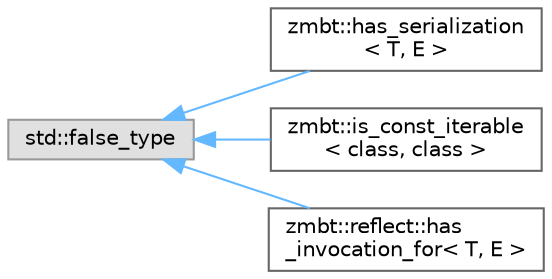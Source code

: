 digraph "Graphical Class Hierarchy"
{
 // LATEX_PDF_SIZE
  bgcolor="transparent";
  edge [fontname=Helvetica,fontsize=10,labelfontname=Helvetica,labelfontsize=10];
  node [fontname=Helvetica,fontsize=10,shape=box,height=0.2,width=0.4];
  rankdir="LR";
  Node0 [id="Node000000",label="std::false_type",height=0.2,width=0.4,color="grey60", fillcolor="#E0E0E0", style="filled",tooltip=" "];
  Node0 -> Node1 [id="edge5_Node000000_Node000001",dir="back",color="steelblue1",style="solid",tooltip=" "];
  Node1 [id="Node000001",label="zmbt::has_serialization\l\< T, E \>",height=0.2,width=0.4,color="grey40", fillcolor="white", style="filled",URL="$structzmbt_1_1has__serialization.html",tooltip=" "];
  Node0 -> Node2 [id="edge6_Node000000_Node000002",dir="back",color="steelblue1",style="solid",tooltip=" "];
  Node2 [id="Node000002",label="zmbt::is_const_iterable\l\< class, class \>",height=0.2,width=0.4,color="grey40", fillcolor="white", style="filled",URL="$structzmbt_1_1is__const__iterable.html",tooltip="Variable template that checks if a type has begin() and end() member functions."];
  Node0 -> Node3 [id="edge7_Node000000_Node000003",dir="back",color="steelblue1",style="solid",tooltip=" "];
  Node3 [id="Node000003",label="zmbt::reflect::has\l_invocation_for\< T, E \>",height=0.2,width=0.4,color="grey40", fillcolor="white", style="filled",URL="$structzmbt_1_1reflect_1_1has__invocation__for.html",tooltip="Trait check for reflect::invocation<T>"];
}
